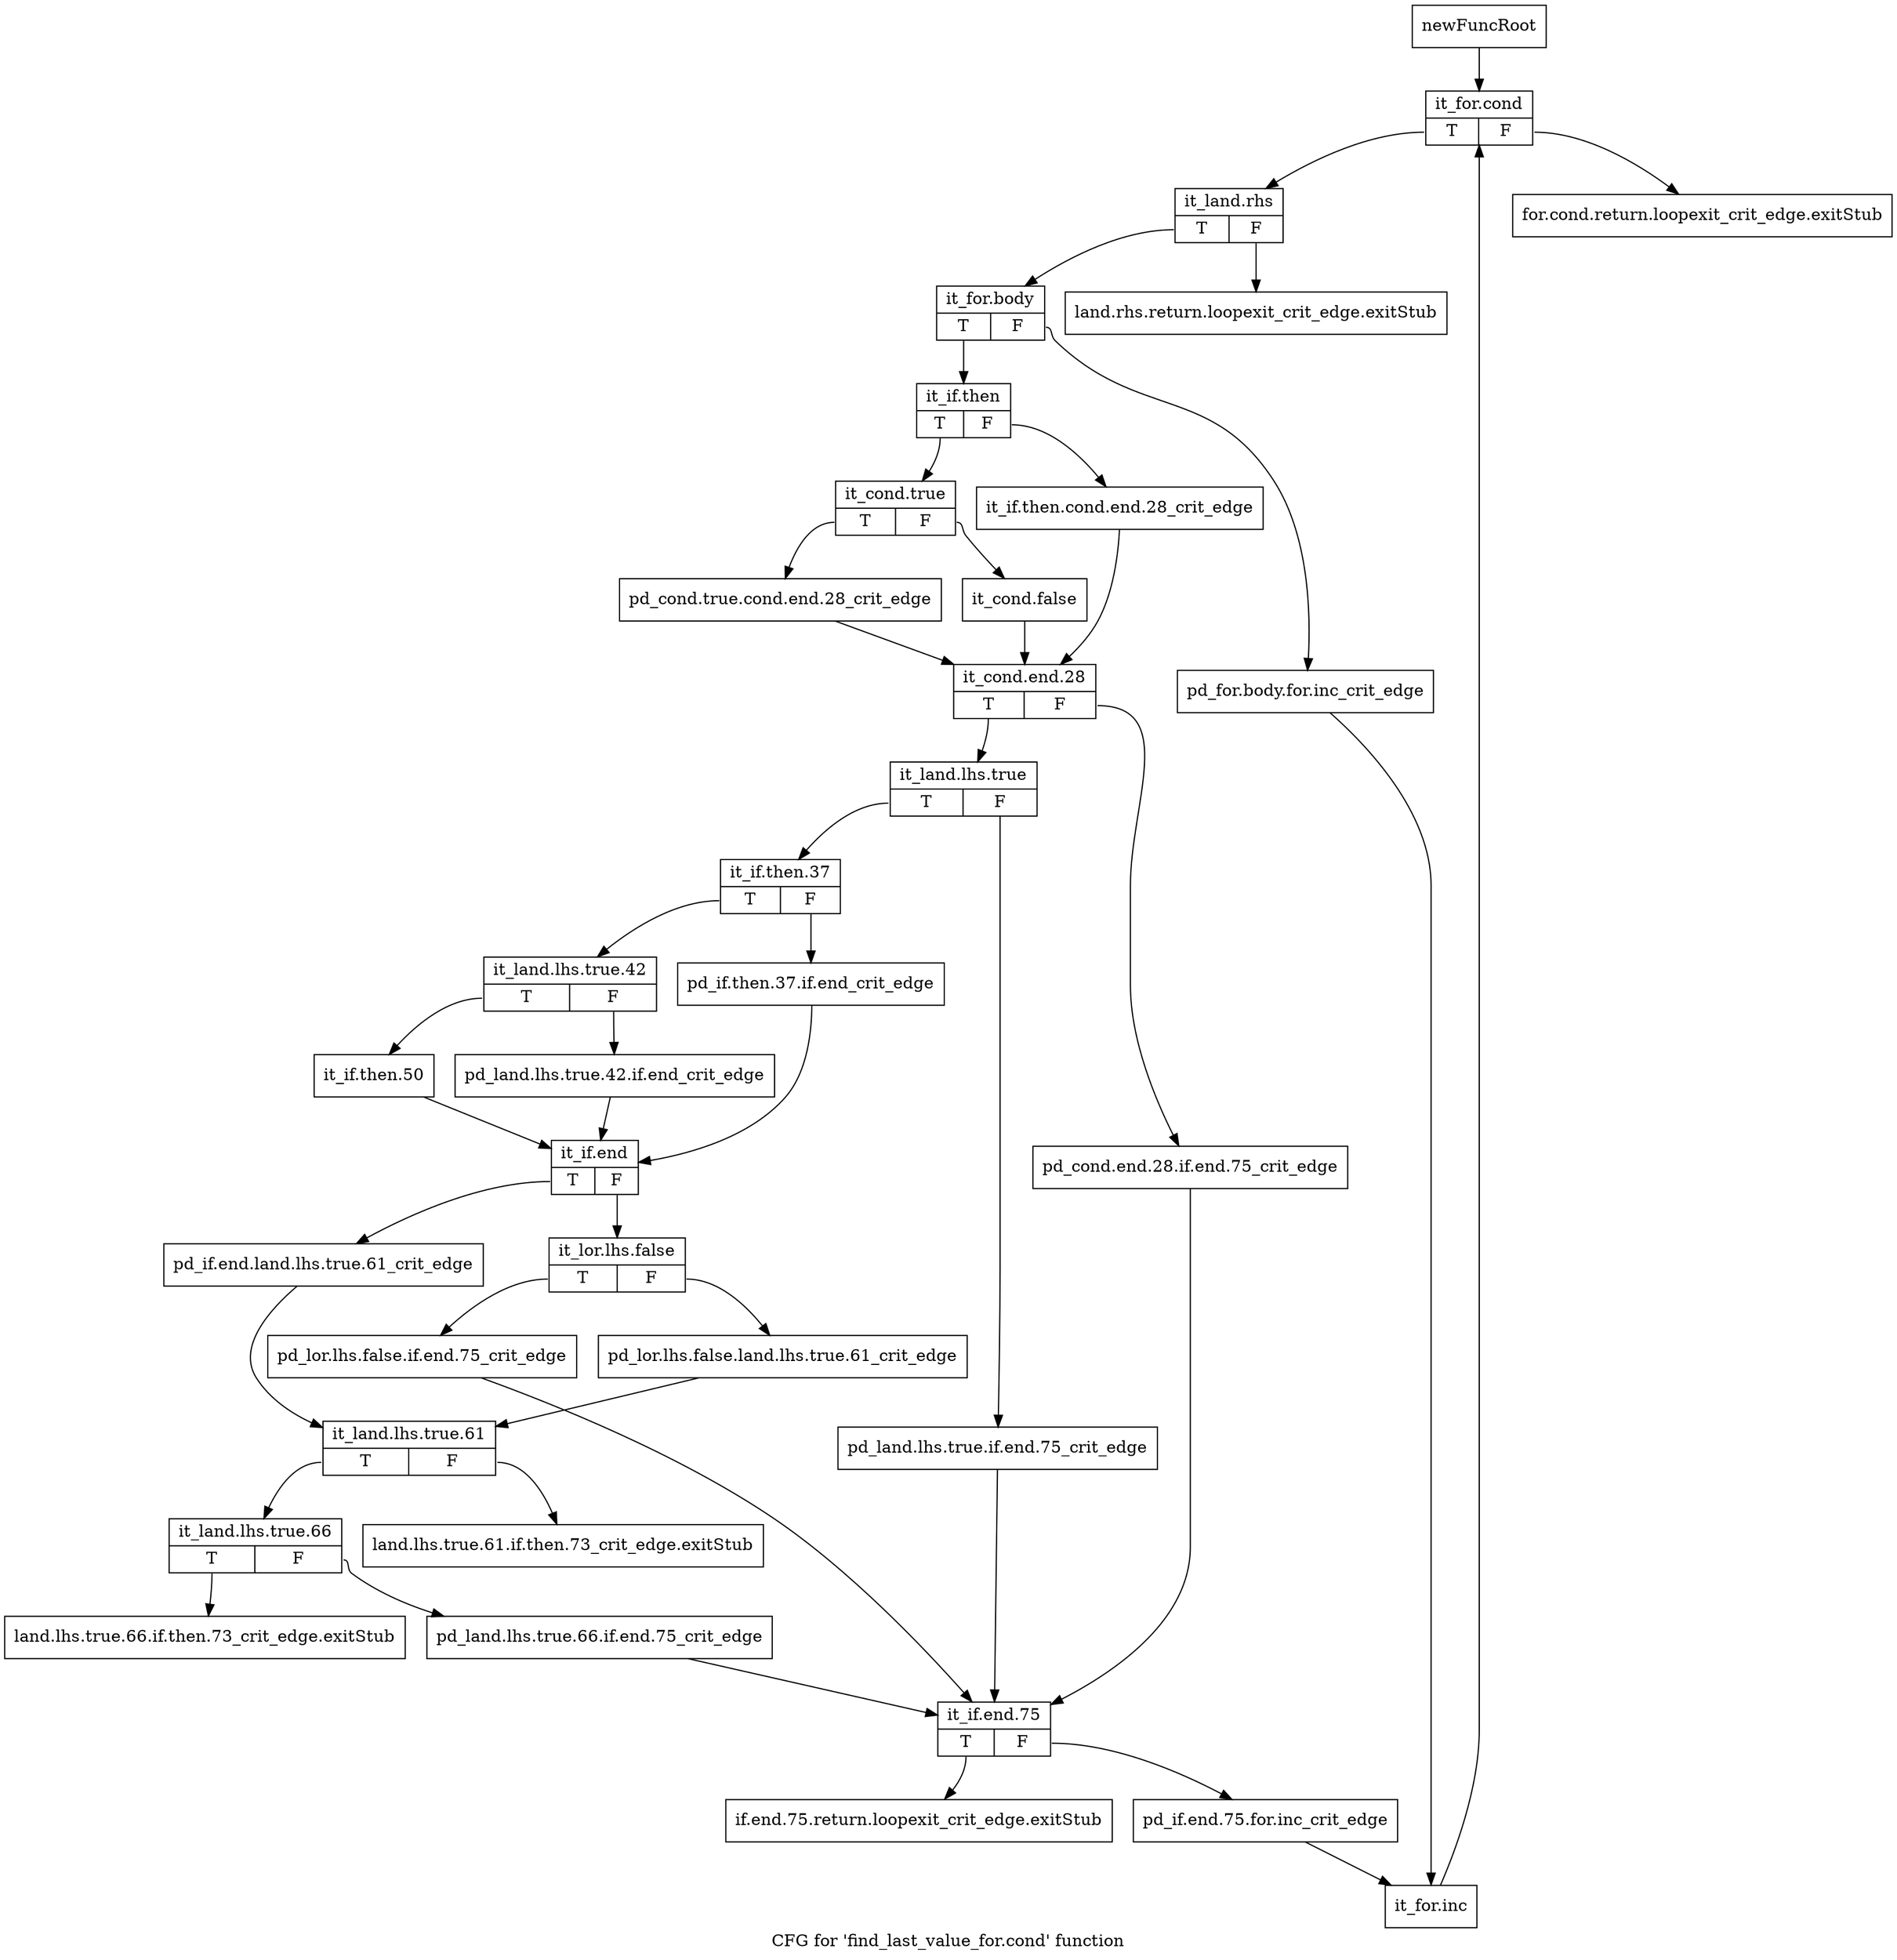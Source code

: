 digraph "CFG for 'find_last_value_for.cond' function" {
	label="CFG for 'find_last_value_for.cond' function";

	Node0xc0a1430 [shape=record,label="{newFuncRoot}"];
	Node0xc0a1430 -> Node0xc0a1610;
	Node0xc0a1480 [shape=record,label="{for.cond.return.loopexit_crit_edge.exitStub}"];
	Node0xc0a14d0 [shape=record,label="{land.rhs.return.loopexit_crit_edge.exitStub}"];
	Node0xc0a1520 [shape=record,label="{land.lhs.true.61.if.then.73_crit_edge.exitStub}"];
	Node0xc0a1570 [shape=record,label="{land.lhs.true.66.if.then.73_crit_edge.exitStub}"];
	Node0xc0a15c0 [shape=record,label="{if.end.75.return.loopexit_crit_edge.exitStub}"];
	Node0xc0a1610 [shape=record,label="{it_for.cond|{<s0>T|<s1>F}}"];
	Node0xc0a1610:s0 -> Node0xc0a1660;
	Node0xc0a1610:s1 -> Node0xc0a1480;
	Node0xc0a1660 [shape=record,label="{it_land.rhs|{<s0>T|<s1>F}}"];
	Node0xc0a1660:s0 -> Node0xc0a16b0;
	Node0xc0a1660:s1 -> Node0xc0a14d0;
	Node0xc0a16b0 [shape=record,label="{it_for.body|{<s0>T|<s1>F}}"];
	Node0xc0a16b0:s0 -> Node0xc0a1750;
	Node0xc0a16b0:s1 -> Node0xc0a1700;
	Node0xc0a1700 [shape=record,label="{pd_for.body.for.inc_crit_edge}"];
	Node0xc0a1700 -> Node0xc0a1ed0;
	Node0xc0a1750 [shape=record,label="{it_if.then|{<s0>T|<s1>F}}"];
	Node0xc0a1750:s0 -> Node0xc0a17f0;
	Node0xc0a1750:s1 -> Node0xc0a17a0;
	Node0xc0a17a0 [shape=record,label="{it_if.then.cond.end.28_crit_edge}"];
	Node0xc0a17a0 -> Node0xc0a18e0;
	Node0xc0a17f0 [shape=record,label="{it_cond.true|{<s0>T|<s1>F}}"];
	Node0xc0a17f0:s0 -> Node0xc0a1890;
	Node0xc0a17f0:s1 -> Node0xc0a1840;
	Node0xc0a1840 [shape=record,label="{it_cond.false}"];
	Node0xc0a1840 -> Node0xc0a18e0;
	Node0xc0a1890 [shape=record,label="{pd_cond.true.cond.end.28_crit_edge}"];
	Node0xc0a1890 -> Node0xc0a18e0;
	Node0xc0a18e0 [shape=record,label="{it_cond.end.28|{<s0>T|<s1>F}}"];
	Node0xc0a18e0:s0 -> Node0xc0a1980;
	Node0xc0a18e0:s1 -> Node0xc0a1930;
	Node0xc0a1930 [shape=record,label="{pd_cond.end.28.if.end.75_crit_edge}"];
	Node0xc0a1930 -> Node0xc0a1e30;
	Node0xc0a1980 [shape=record,label="{it_land.lhs.true|{<s0>T|<s1>F}}"];
	Node0xc0a1980:s0 -> Node0xc0a1a20;
	Node0xc0a1980:s1 -> Node0xc0a19d0;
	Node0xc0a19d0 [shape=record,label="{pd_land.lhs.true.if.end.75_crit_edge}"];
	Node0xc0a19d0 -> Node0xc0a1e30;
	Node0xc0a1a20 [shape=record,label="{it_if.then.37|{<s0>T|<s1>F}}"];
	Node0xc0a1a20:s0 -> Node0xc0a1ac0;
	Node0xc0a1a20:s1 -> Node0xc0a1a70;
	Node0xc0a1a70 [shape=record,label="{pd_if.then.37.if.end_crit_edge}"];
	Node0xc0a1a70 -> Node0xc0a1bb0;
	Node0xc0a1ac0 [shape=record,label="{it_land.lhs.true.42|{<s0>T|<s1>F}}"];
	Node0xc0a1ac0:s0 -> Node0xc0a1b60;
	Node0xc0a1ac0:s1 -> Node0xc0a1b10;
	Node0xc0a1b10 [shape=record,label="{pd_land.lhs.true.42.if.end_crit_edge}"];
	Node0xc0a1b10 -> Node0xc0a1bb0;
	Node0xc0a1b60 [shape=record,label="{it_if.then.50}"];
	Node0xc0a1b60 -> Node0xc0a1bb0;
	Node0xc0a1bb0 [shape=record,label="{it_if.end|{<s0>T|<s1>F}}"];
	Node0xc0a1bb0:s0 -> Node0xc0a1cf0;
	Node0xc0a1bb0:s1 -> Node0xc0a1c00;
	Node0xc0a1c00 [shape=record,label="{it_lor.lhs.false|{<s0>T|<s1>F}}"];
	Node0xc0a1c00:s0 -> Node0xc0a1ca0;
	Node0xc0a1c00:s1 -> Node0xc0a1c50;
	Node0xc0a1c50 [shape=record,label="{pd_lor.lhs.false.land.lhs.true.61_crit_edge}"];
	Node0xc0a1c50 -> Node0xc0a1d40;
	Node0xc0a1ca0 [shape=record,label="{pd_lor.lhs.false.if.end.75_crit_edge}"];
	Node0xc0a1ca0 -> Node0xc0a1e30;
	Node0xc0a1cf0 [shape=record,label="{pd_if.end.land.lhs.true.61_crit_edge}"];
	Node0xc0a1cf0 -> Node0xc0a1d40;
	Node0xc0a1d40 [shape=record,label="{it_land.lhs.true.61|{<s0>T|<s1>F}}"];
	Node0xc0a1d40:s0 -> Node0xc0a1d90;
	Node0xc0a1d40:s1 -> Node0xc0a1520;
	Node0xc0a1d90 [shape=record,label="{it_land.lhs.true.66|{<s0>T|<s1>F}}"];
	Node0xc0a1d90:s0 -> Node0xc0a1570;
	Node0xc0a1d90:s1 -> Node0xc0a1de0;
	Node0xc0a1de0 [shape=record,label="{pd_land.lhs.true.66.if.end.75_crit_edge}"];
	Node0xc0a1de0 -> Node0xc0a1e30;
	Node0xc0a1e30 [shape=record,label="{it_if.end.75|{<s0>T|<s1>F}}"];
	Node0xc0a1e30:s0 -> Node0xc0a15c0;
	Node0xc0a1e30:s1 -> Node0xc0a1e80;
	Node0xc0a1e80 [shape=record,label="{pd_if.end.75.for.inc_crit_edge}"];
	Node0xc0a1e80 -> Node0xc0a1ed0;
	Node0xc0a1ed0 [shape=record,label="{it_for.inc}"];
	Node0xc0a1ed0 -> Node0xc0a1610;
}
